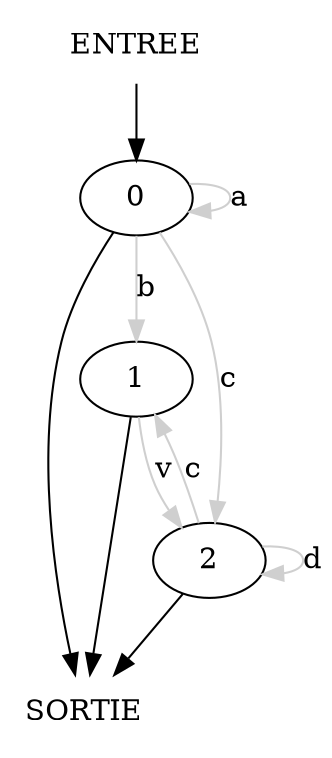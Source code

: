 digraph test_graph{
e[ label="ENTREE" shape=none]
s[ label="SORTIE" shape=none]
0 [label="0"]
1 [label="1"]
2 [label="2"];
e -> 0  ;
0 -> 0 [label="a" color=grey81 ] 
0 -> 1 [label="b" color=grey81 ] 
0 -> s ;
0 -> 2 [label="c" color=grey81 ] 
1 -> s ;
1 -> 2 [label="v" color=grey81 ] 
2 -> s ;
2 -> 1 [label="c" color=grey81 ] 
2 -> 2 [label="d" color=grey81 ] }